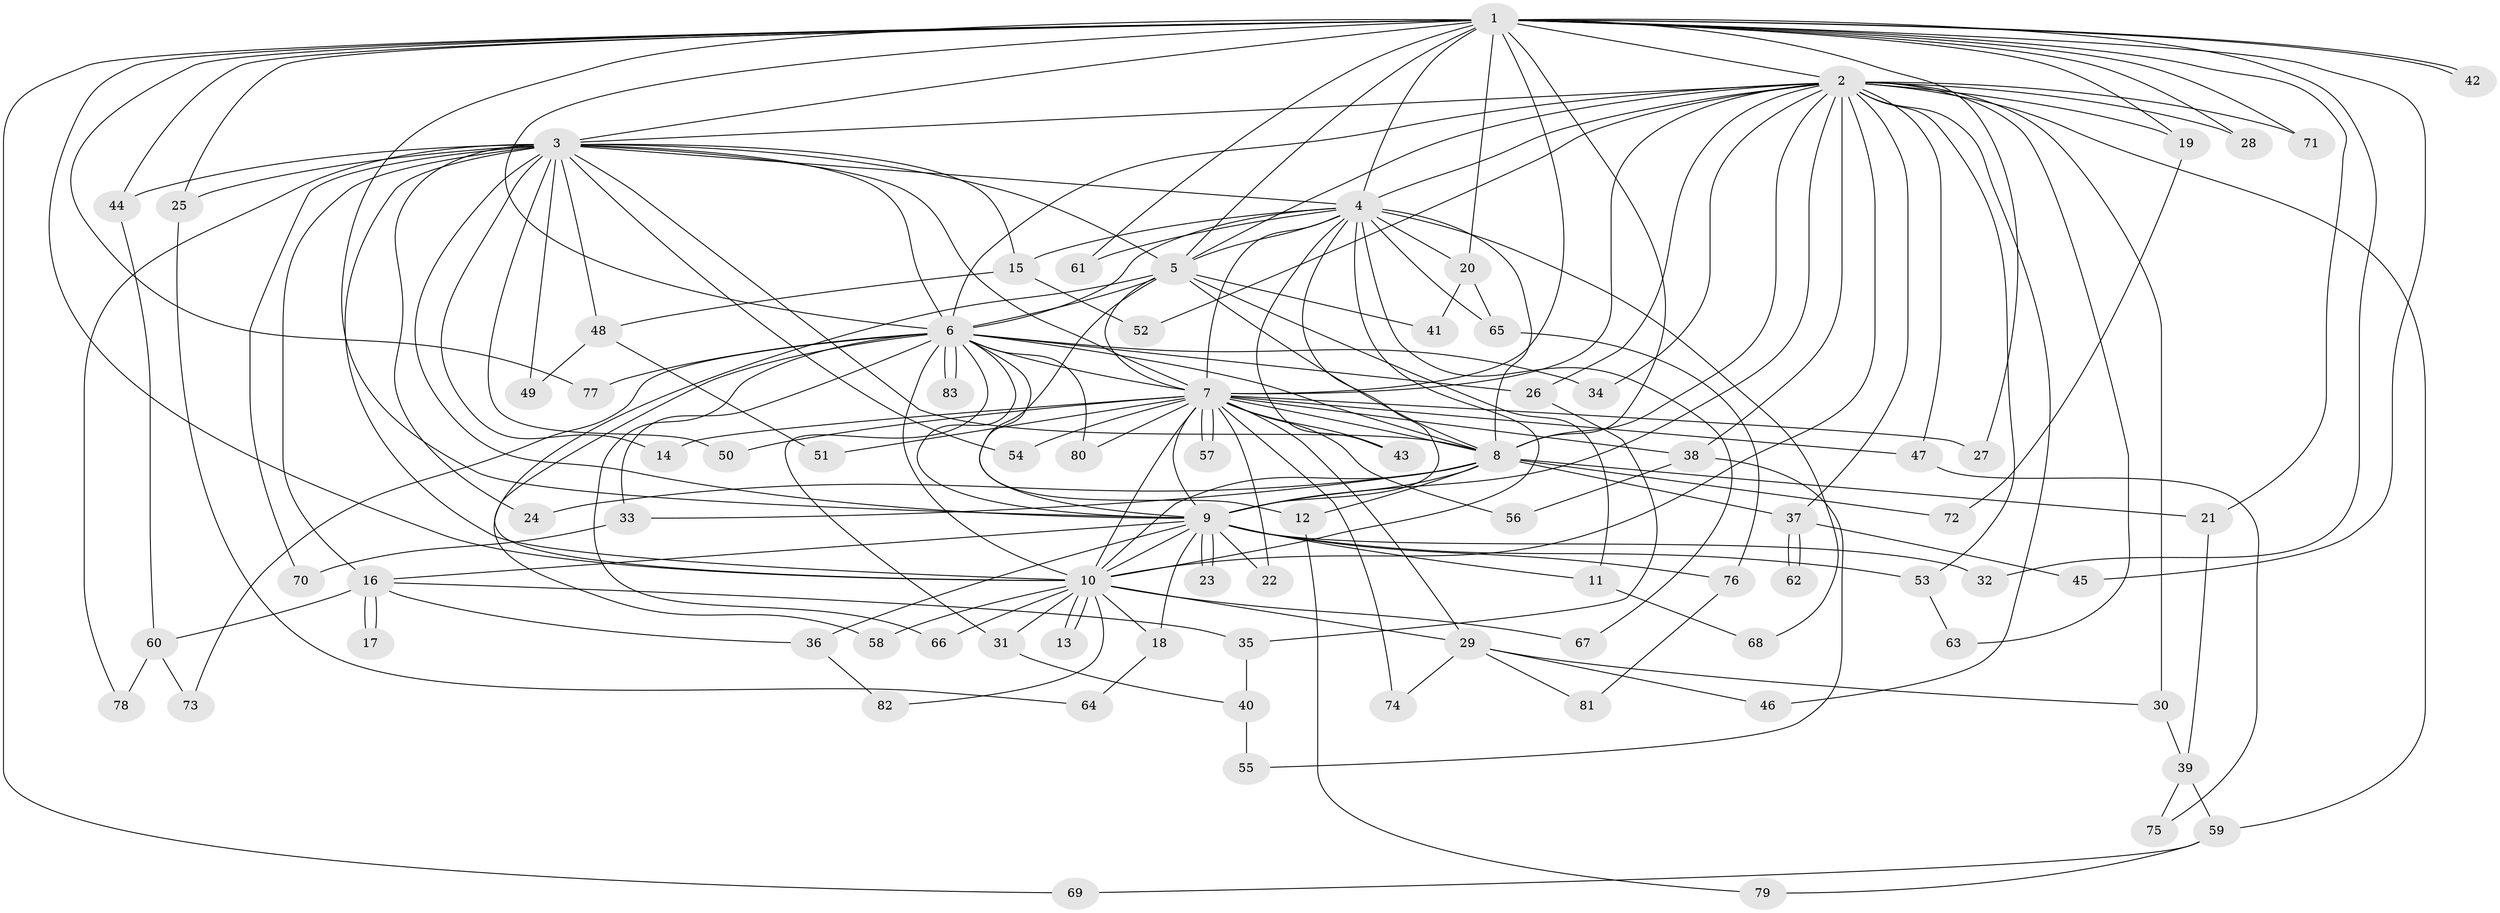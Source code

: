 // Generated by graph-tools (version 1.1) at 2025/25/03/09/25 03:25:52]
// undirected, 83 vertices, 191 edges
graph export_dot {
graph [start="1"]
  node [color=gray90,style=filled];
  1;
  2;
  3;
  4;
  5;
  6;
  7;
  8;
  9;
  10;
  11;
  12;
  13;
  14;
  15;
  16;
  17;
  18;
  19;
  20;
  21;
  22;
  23;
  24;
  25;
  26;
  27;
  28;
  29;
  30;
  31;
  32;
  33;
  34;
  35;
  36;
  37;
  38;
  39;
  40;
  41;
  42;
  43;
  44;
  45;
  46;
  47;
  48;
  49;
  50;
  51;
  52;
  53;
  54;
  55;
  56;
  57;
  58;
  59;
  60;
  61;
  62;
  63;
  64;
  65;
  66;
  67;
  68;
  69;
  70;
  71;
  72;
  73;
  74;
  75;
  76;
  77;
  78;
  79;
  80;
  81;
  82;
  83;
  1 -- 2;
  1 -- 3;
  1 -- 4;
  1 -- 5;
  1 -- 6;
  1 -- 7;
  1 -- 8;
  1 -- 9;
  1 -- 10;
  1 -- 19;
  1 -- 20;
  1 -- 21;
  1 -- 25;
  1 -- 27;
  1 -- 28;
  1 -- 32;
  1 -- 42;
  1 -- 42;
  1 -- 44;
  1 -- 45;
  1 -- 61;
  1 -- 69;
  1 -- 71;
  1 -- 77;
  2 -- 3;
  2 -- 4;
  2 -- 5;
  2 -- 6;
  2 -- 7;
  2 -- 8;
  2 -- 9;
  2 -- 10;
  2 -- 19;
  2 -- 26;
  2 -- 28;
  2 -- 30;
  2 -- 34;
  2 -- 37;
  2 -- 38;
  2 -- 46;
  2 -- 47;
  2 -- 52;
  2 -- 53;
  2 -- 59;
  2 -- 63;
  2 -- 71;
  3 -- 4;
  3 -- 5;
  3 -- 6;
  3 -- 7;
  3 -- 8;
  3 -- 9;
  3 -- 10;
  3 -- 14;
  3 -- 15;
  3 -- 16;
  3 -- 24;
  3 -- 25;
  3 -- 44;
  3 -- 48;
  3 -- 49;
  3 -- 50;
  3 -- 54;
  3 -- 70;
  3 -- 78;
  4 -- 5;
  4 -- 6;
  4 -- 7;
  4 -- 8;
  4 -- 9;
  4 -- 10;
  4 -- 15;
  4 -- 20;
  4 -- 43;
  4 -- 61;
  4 -- 65;
  4 -- 67;
  4 -- 68;
  5 -- 6;
  5 -- 7;
  5 -- 8;
  5 -- 9;
  5 -- 10;
  5 -- 11;
  5 -- 41;
  6 -- 7;
  6 -- 8;
  6 -- 9;
  6 -- 10;
  6 -- 12;
  6 -- 26;
  6 -- 31;
  6 -- 33;
  6 -- 34;
  6 -- 58;
  6 -- 66;
  6 -- 73;
  6 -- 77;
  6 -- 80;
  6 -- 83;
  6 -- 83;
  7 -- 8;
  7 -- 9;
  7 -- 10;
  7 -- 14;
  7 -- 22;
  7 -- 27;
  7 -- 29;
  7 -- 38;
  7 -- 43;
  7 -- 47;
  7 -- 50;
  7 -- 51;
  7 -- 54;
  7 -- 56;
  7 -- 57;
  7 -- 57;
  7 -- 74;
  7 -- 80;
  8 -- 9;
  8 -- 10;
  8 -- 12;
  8 -- 21;
  8 -- 24;
  8 -- 33;
  8 -- 37;
  8 -- 72;
  9 -- 10;
  9 -- 11;
  9 -- 16;
  9 -- 18;
  9 -- 22;
  9 -- 23;
  9 -- 23;
  9 -- 32;
  9 -- 36;
  9 -- 53;
  9 -- 76;
  10 -- 13;
  10 -- 13;
  10 -- 18;
  10 -- 29;
  10 -- 31;
  10 -- 58;
  10 -- 66;
  10 -- 67;
  10 -- 82;
  11 -- 68;
  12 -- 79;
  15 -- 48;
  15 -- 52;
  16 -- 17;
  16 -- 17;
  16 -- 35;
  16 -- 36;
  16 -- 60;
  18 -- 64;
  19 -- 72;
  20 -- 41;
  20 -- 65;
  21 -- 39;
  25 -- 64;
  26 -- 35;
  29 -- 30;
  29 -- 46;
  29 -- 74;
  29 -- 81;
  30 -- 39;
  31 -- 40;
  33 -- 70;
  35 -- 40;
  36 -- 82;
  37 -- 45;
  37 -- 62;
  37 -- 62;
  38 -- 55;
  38 -- 56;
  39 -- 59;
  39 -- 75;
  40 -- 55;
  44 -- 60;
  47 -- 75;
  48 -- 49;
  48 -- 51;
  53 -- 63;
  59 -- 69;
  59 -- 79;
  60 -- 73;
  60 -- 78;
  65 -- 76;
  76 -- 81;
}
